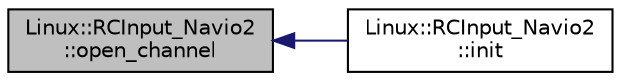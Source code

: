 digraph "Linux::RCInput_Navio2::open_channel"
{
 // INTERACTIVE_SVG=YES
  edge [fontname="Helvetica",fontsize="10",labelfontname="Helvetica",labelfontsize="10"];
  node [fontname="Helvetica",fontsize="10",shape=record];
  rankdir="LR";
  Node1 [label="Linux::RCInput_Navio2\l::open_channel",height=0.2,width=0.4,color="black", fillcolor="grey75", style="filled", fontcolor="black"];
  Node1 -> Node2 [dir="back",color="midnightblue",fontsize="10",style="solid",fontname="Helvetica"];
  Node2 [label="Linux::RCInput_Navio2\l::init",height=0.2,width=0.4,color="black", fillcolor="white", style="filled",URL="$classLinux_1_1RCInput__Navio2.html#a82f3567a81dc3a51007f539d9f930c25"];
}
